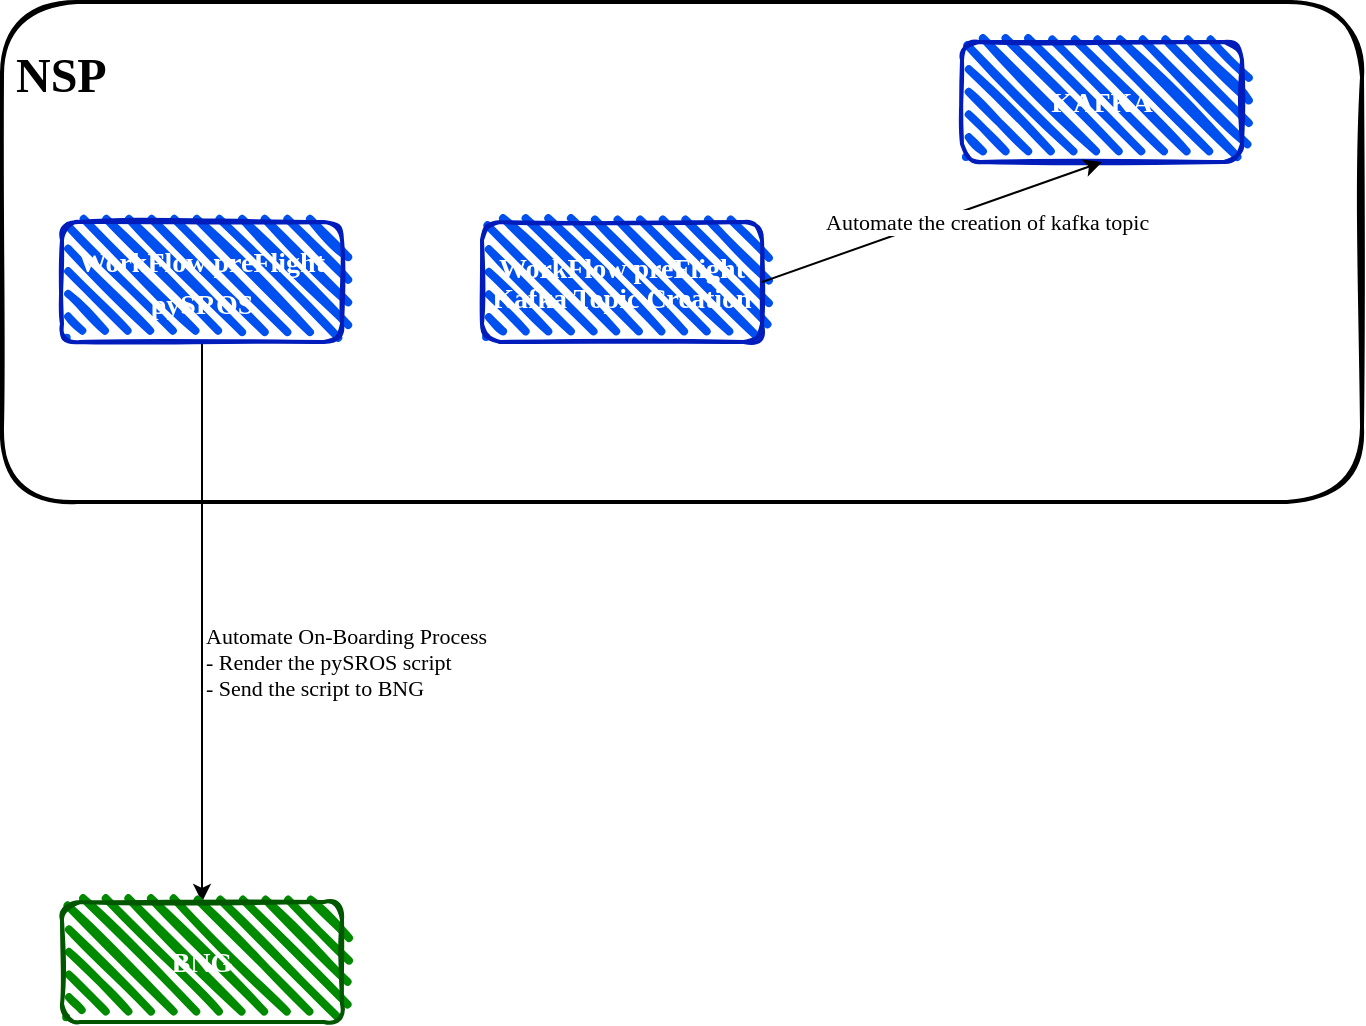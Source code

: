 <mxfile>
    <diagram id="RkVywtmMbCp0upSZFeV1" name="Page-1">
        <mxGraphModel dx="2009" dy="893" grid="1" gridSize="10" guides="1" tooltips="1" connect="1" arrows="1" fold="1" page="1" pageScale="1" pageWidth="827" pageHeight="1169" math="0" shadow="0">
            <root>
                <mxCell id="0"/>
                <mxCell id="1" parent="0"/>
                <mxCell id="7" value="&lt;h1&gt;&lt;font face=&quot;Comic Sans MS&quot;&gt;NSP&lt;/font&gt;&lt;/h1&gt;" style="rounded=1;whiteSpace=wrap;html=1;strokeWidth=2;fillWeight=4;hachureGap=8;hachureAngle=45;sketch=1;fillColor=none;align=left;verticalAlign=top;spacingLeft=5;" parent="1" vertex="1">
                    <mxGeometry x="90" y="20" width="680" height="250" as="geometry"/>
                </mxCell>
                <mxCell id="12" style="edgeStyle=none;html=1;exitX=0.5;exitY=1;exitDx=0;exitDy=0;entryX=0.5;entryY=0;entryDx=0;entryDy=0;fontFamily=Comic Sans MS;" parent="1" source="9" target="11" edge="1">
                    <mxGeometry relative="1" as="geometry"/>
                </mxCell>
                <mxCell id="13" value="Automate On-Boarding Process&lt;br&gt;- Render the pySROS script&lt;br&gt;- Send the script to BNG" style="edgeLabel;html=1;align=left;verticalAlign=middle;resizable=0;points=[];fontFamily=Comic Sans MS;" parent="12" vertex="1" connectable="0">
                    <mxGeometry x="0.139" y="-2" relative="1" as="geometry">
                        <mxPoint x="2" as="offset"/>
                    </mxGeometry>
                </mxCell>
                <mxCell id="9" value="&lt;h3 style=&quot;font-size: 14px; line-height: 50%;&quot;&gt;&lt;font style=&quot;font-size: 14px;&quot; face=&quot;Comic Sans MS&quot;&gt;WorkFlow preFlight&lt;/font&gt;&lt;/h3&gt;&lt;h3 style=&quot;font-size: 14px; line-height: 50%;&quot;&gt;&lt;font style=&quot;font-size: 14px;&quot; face=&quot;Comic Sans MS&quot;&gt;pySROS&lt;/font&gt;&lt;/h3&gt;" style="rounded=1;whiteSpace=wrap;html=1;strokeWidth=2;fillWeight=4;hachureGap=8;hachureAngle=45;sketch=1;fillColor=#0050ef;fontColor=#ffffff;strokeColor=#001DBC;" parent="1" vertex="1">
                    <mxGeometry x="120" y="130" width="140" height="60" as="geometry"/>
                </mxCell>
                <mxCell id="11" value="&lt;h3&gt;&lt;font face=&quot;Comic Sans MS&quot;&gt;BNG&lt;/font&gt;&lt;/h3&gt;" style="rounded=1;whiteSpace=wrap;html=1;strokeWidth=2;fillWeight=4;hachureGap=8;hachureAngle=45;sketch=1;fillColor=#008a00;fontColor=#ffffff;strokeColor=#005700;" parent="1" vertex="1">
                    <mxGeometry x="120" y="470" width="140" height="60" as="geometry"/>
                </mxCell>
                <mxCell id="21" value="&lt;h4 style=&quot;font-size: 14px; line-height: 100%;&quot;&gt;&lt;font face=&quot;Comic Sans MS&quot;&gt;WorkFlow preFlight&lt;br&gt;&lt;/font&gt;&lt;font face=&quot;Comic Sans MS&quot;&gt;Kafka Topic Creation&lt;/font&gt;&lt;/h4&gt;" style="rounded=1;whiteSpace=wrap;html=1;strokeWidth=2;fillWeight=4;hachureGap=8;hachureAngle=45;sketch=1;fillColor=#0050ef;fontColor=#ffffff;strokeColor=#001DBC;" vertex="1" parent="1">
                    <mxGeometry x="330" y="130" width="140" height="60" as="geometry"/>
                </mxCell>
                <mxCell id="22" value="&lt;h3&gt;&lt;font face=&quot;Comic Sans MS&quot;&gt;KAFKA&lt;/font&gt;&lt;/h3&gt;" style="rounded=1;whiteSpace=wrap;html=1;strokeWidth=2;fillWeight=4;hachureGap=8;hachureAngle=45;sketch=1;fillColor=#0050ef;fontColor=#ffffff;strokeColor=#001DBC;" vertex="1" parent="1">
                    <mxGeometry x="570" y="40" width="140" height="60" as="geometry"/>
                </mxCell>
                <mxCell id="23" style="edgeStyle=none;html=1;exitX=1;exitY=0.5;exitDx=0;exitDy=0;entryX=0.5;entryY=1;entryDx=0;entryDy=0;fontFamily=Comic Sans MS;" edge="1" parent="1" source="21" target="22">
                    <mxGeometry relative="1" as="geometry">
                        <mxPoint x="410" y="200" as="sourcePoint"/>
                        <mxPoint x="410" y="480" as="targetPoint"/>
                    </mxGeometry>
                </mxCell>
                <mxCell id="25" value="Automate the creation of kafka topic" style="edgeLabel;html=1;align=left;verticalAlign=middle;resizable=0;points=[];fontFamily=Comic Sans MS;" vertex="1" connectable="0" parent="23">
                    <mxGeometry x="-0.674" y="1" relative="1" as="geometry">
                        <mxPoint x="3" y="-19" as="offset"/>
                    </mxGeometry>
                </mxCell>
            </root>
        </mxGraphModel>
    </diagram>
</mxfile>